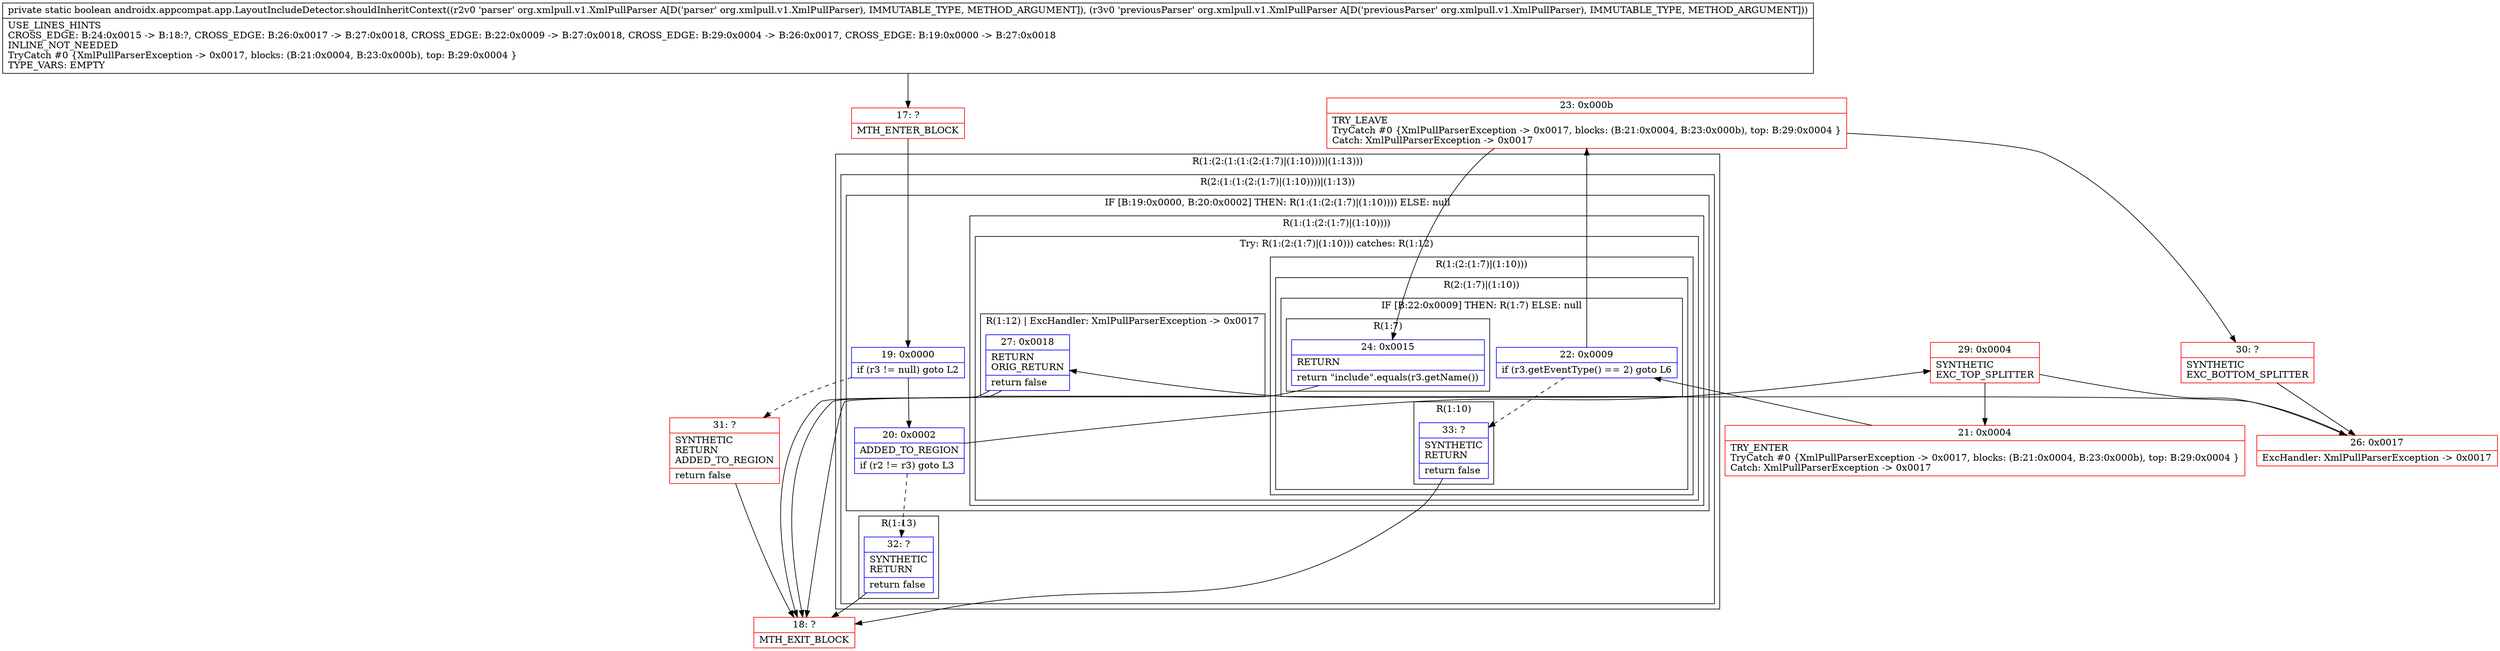 digraph "CFG forandroidx.appcompat.app.LayoutIncludeDetector.shouldInheritContext(Lorg\/xmlpull\/v1\/XmlPullParser;Lorg\/xmlpull\/v1\/XmlPullParser;)Z" {
subgraph cluster_Region_645416307 {
label = "R(1:(2:(1:(1:(2:(1:7)|(1:10))))|(1:13)))";
node [shape=record,color=blue];
subgraph cluster_Region_1789030154 {
label = "R(2:(1:(1:(2:(1:7)|(1:10))))|(1:13))";
node [shape=record,color=blue];
subgraph cluster_IfRegion_1342040603 {
label = "IF [B:19:0x0000, B:20:0x0002] THEN: R(1:(1:(2:(1:7)|(1:10)))) ELSE: null";
node [shape=record,color=blue];
Node_19 [shape=record,label="{19\:\ 0x0000|if (r3 != null) goto L2\l}"];
Node_20 [shape=record,label="{20\:\ 0x0002|ADDED_TO_REGION\l|if (r2 != r3) goto L3\l}"];
subgraph cluster_Region_1041844996 {
label = "R(1:(1:(2:(1:7)|(1:10))))";
node [shape=record,color=blue];
subgraph cluster_TryCatchRegion_1521406569 {
label = "Try: R(1:(2:(1:7)|(1:10))) catches: R(1:12)";
node [shape=record,color=blue];
subgraph cluster_Region_588069897 {
label = "R(1:(2:(1:7)|(1:10)))";
node [shape=record,color=blue];
subgraph cluster_Region_58763073 {
label = "R(2:(1:7)|(1:10))";
node [shape=record,color=blue];
subgraph cluster_IfRegion_2008386910 {
label = "IF [B:22:0x0009] THEN: R(1:7) ELSE: null";
node [shape=record,color=blue];
Node_22 [shape=record,label="{22\:\ 0x0009|if (r3.getEventType() == 2) goto L6\l}"];
subgraph cluster_Region_1537483867 {
label = "R(1:7)";
node [shape=record,color=blue];
Node_24 [shape=record,label="{24\:\ 0x0015|RETURN\l|return \"include\".equals(r3.getName())\l}"];
}
}
subgraph cluster_Region_285455954 {
label = "R(1:10)";
node [shape=record,color=blue];
Node_33 [shape=record,label="{33\:\ ?|SYNTHETIC\lRETURN\l|return false\l}"];
}
}
}
subgraph cluster_Region_398434716 {
label = "R(1:12) | ExcHandler: XmlPullParserException \-\> 0x0017\l";
node [shape=record,color=blue];
Node_27 [shape=record,label="{27\:\ 0x0018|RETURN\lORIG_RETURN\l|return false\l}"];
}
}
}
}
subgraph cluster_Region_1287323976 {
label = "R(1:13)";
node [shape=record,color=blue];
Node_32 [shape=record,label="{32\:\ ?|SYNTHETIC\lRETURN\l|return false\l}"];
}
}
}
subgraph cluster_Region_398434716 {
label = "R(1:12) | ExcHandler: XmlPullParserException \-\> 0x0017\l";
node [shape=record,color=blue];
Node_27 [shape=record,label="{27\:\ 0x0018|RETURN\lORIG_RETURN\l|return false\l}"];
}
Node_17 [shape=record,color=red,label="{17\:\ ?|MTH_ENTER_BLOCK\l}"];
Node_29 [shape=record,color=red,label="{29\:\ 0x0004|SYNTHETIC\lEXC_TOP_SPLITTER\l}"];
Node_21 [shape=record,color=red,label="{21\:\ 0x0004|TRY_ENTER\lTryCatch #0 \{XmlPullParserException \-\> 0x0017, blocks: (B:21:0x0004, B:23:0x000b), top: B:29:0x0004 \}\lCatch: XmlPullParserException \-\> 0x0017\l}"];
Node_23 [shape=record,color=red,label="{23\:\ 0x000b|TRY_LEAVE\lTryCatch #0 \{XmlPullParserException \-\> 0x0017, blocks: (B:21:0x0004, B:23:0x000b), top: B:29:0x0004 \}\lCatch: XmlPullParserException \-\> 0x0017\l}"];
Node_18 [shape=record,color=red,label="{18\:\ ?|MTH_EXIT_BLOCK\l}"];
Node_30 [shape=record,color=red,label="{30\:\ ?|SYNTHETIC\lEXC_BOTTOM_SPLITTER\l}"];
Node_26 [shape=record,color=red,label="{26\:\ 0x0017|ExcHandler: XmlPullParserException \-\> 0x0017\l}"];
Node_31 [shape=record,color=red,label="{31\:\ ?|SYNTHETIC\lRETURN\lADDED_TO_REGION\l|return false\l}"];
MethodNode[shape=record,label="{private static boolean androidx.appcompat.app.LayoutIncludeDetector.shouldInheritContext((r2v0 'parser' org.xmlpull.v1.XmlPullParser A[D('parser' org.xmlpull.v1.XmlPullParser), IMMUTABLE_TYPE, METHOD_ARGUMENT]), (r3v0 'previousParser' org.xmlpull.v1.XmlPullParser A[D('previousParser' org.xmlpull.v1.XmlPullParser), IMMUTABLE_TYPE, METHOD_ARGUMENT]))  | USE_LINES_HINTS\lCROSS_EDGE: B:24:0x0015 \-\> B:18:?, CROSS_EDGE: B:26:0x0017 \-\> B:27:0x0018, CROSS_EDGE: B:22:0x0009 \-\> B:27:0x0018, CROSS_EDGE: B:29:0x0004 \-\> B:26:0x0017, CROSS_EDGE: B:19:0x0000 \-\> B:27:0x0018\lINLINE_NOT_NEEDED\lTryCatch #0 \{XmlPullParserException \-\> 0x0017, blocks: (B:21:0x0004, B:23:0x000b), top: B:29:0x0004 \}\lTYPE_VARS: EMPTY\l}"];
MethodNode -> Node_17;Node_19 -> Node_20;
Node_19 -> Node_31[style=dashed];
Node_20 -> Node_29;
Node_20 -> Node_32[style=dashed];
Node_22 -> Node_23;
Node_22 -> Node_33[style=dashed];
Node_24 -> Node_18;
Node_33 -> Node_18;
Node_27 -> Node_18;
Node_32 -> Node_18;
Node_27 -> Node_18;
Node_17 -> Node_19;
Node_29 -> Node_21;
Node_29 -> Node_26;
Node_21 -> Node_22;
Node_23 -> Node_24;
Node_23 -> Node_30;
Node_30 -> Node_26;
Node_26 -> Node_27;
Node_31 -> Node_18;
}

